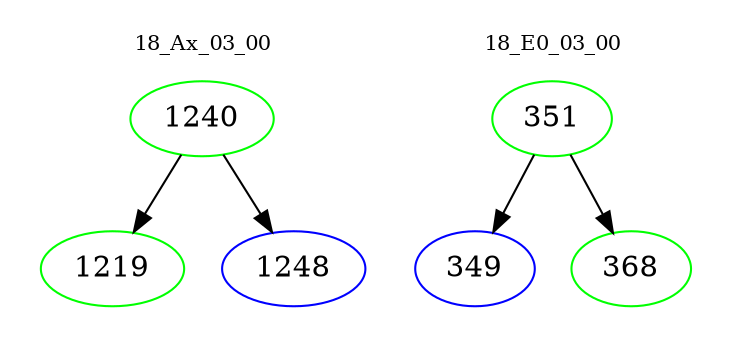 digraph{
subgraph cluster_0 {
color = white
label = "18_Ax_03_00";
fontsize=10;
T0_1240 [label="1240", color="green"]
T0_1240 -> T0_1219 [color="black"]
T0_1219 [label="1219", color="green"]
T0_1240 -> T0_1248 [color="black"]
T0_1248 [label="1248", color="blue"]
}
subgraph cluster_1 {
color = white
label = "18_E0_03_00";
fontsize=10;
T1_351 [label="351", color="green"]
T1_351 -> T1_349 [color="black"]
T1_349 [label="349", color="blue"]
T1_351 -> T1_368 [color="black"]
T1_368 [label="368", color="green"]
}
}
